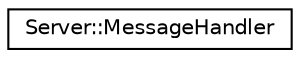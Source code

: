 digraph "Graphical Class Hierarchy"
{
 // LATEX_PDF_SIZE
  edge [fontname="Helvetica",fontsize="10",labelfontname="Helvetica",labelfontsize="10"];
  node [fontname="Helvetica",fontsize="10",shape=record];
  rankdir="LR";
  Node0 [label="Server::MessageHandler",height=0.2,width=0.4,color="black", fillcolor="white", style="filled",URL="$classServer_1_1MessageHandler.html",tooltip=" "];
}
